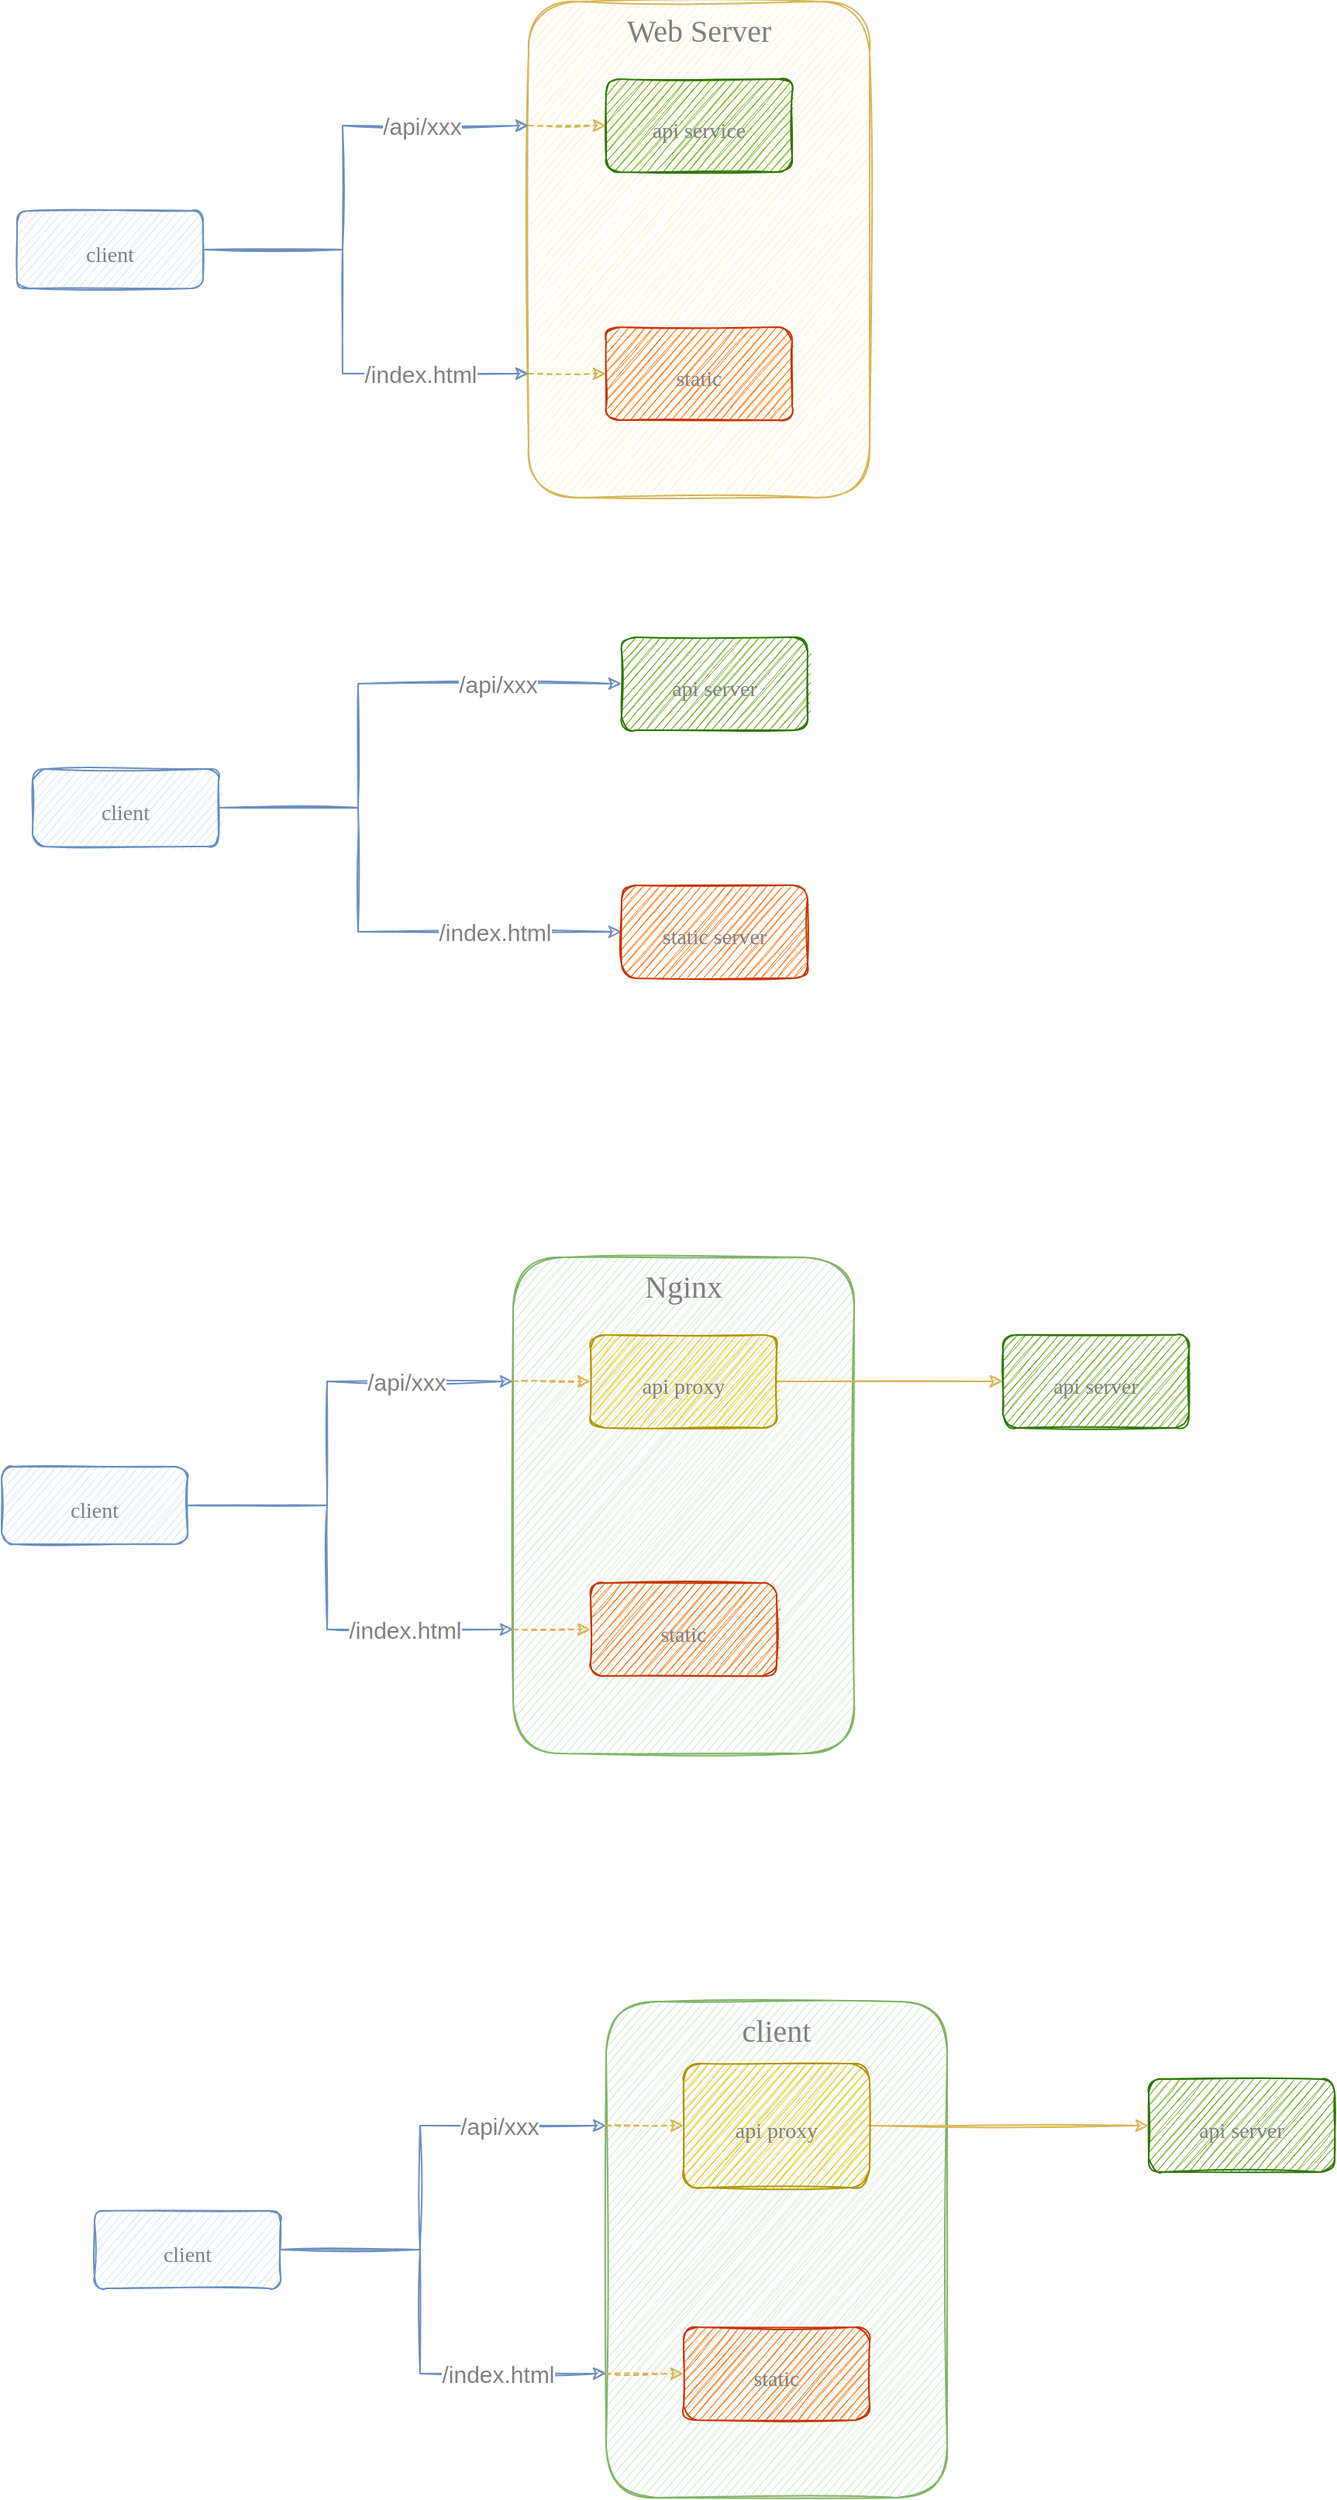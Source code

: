<mxfile version="16.0.2" type="device"><diagram id="4OY-cFR17t0x1f1eNj_K" name="第 1 页"><mxGraphModel dx="2365" dy="1680" grid="0" gridSize="10" guides="1" tooltips="1" connect="1" arrows="1" fold="1" page="1" pageScale="1" pageWidth="1169" pageHeight="1654" math="0" shadow="0"><root><mxCell id="0"/><mxCell id="1" parent="0"/><mxCell id="BOj2cAF0kPCYJOGoKhUb-1" value="&lt;font color=&quot;#808080&quot; face=&quot;Comic Sans MS&quot;&gt;Web Server&lt;/font&gt;" style="rounded=1;whiteSpace=wrap;html=1;fillColor=#fff2cc;strokeColor=#d6b656;sketch=1;labelPosition=center;verticalLabelPosition=middle;align=center;verticalAlign=top;fontSize=20;" parent="1" vertex="1"><mxGeometry x="440" y="170" width="220" height="320" as="geometry"/></mxCell><mxCell id="BOj2cAF0kPCYJOGoKhUb-10" style="edgeStyle=orthogonalEdgeStyle;rounded=0;orthogonalLoop=1;jettySize=auto;html=1;exitX=1;exitY=0.5;exitDx=0;exitDy=0;entryX=0;entryY=0.25;entryDx=0;entryDy=0;fontSize=20;sketch=1;strokeColor=#6C8EBF;" parent="1" source="BOj2cAF0kPCYJOGoKhUb-4" target="BOj2cAF0kPCYJOGoKhUb-1" edge="1"><mxGeometry relative="1" as="geometry"><Array as="points"><mxPoint x="320" y="330"/><mxPoint x="320" y="250"/></Array></mxGeometry></mxCell><mxCell id="BOj2cAF0kPCYJOGoKhUb-12" value="/api/xxx" style="edgeLabel;html=1;align=center;verticalAlign=middle;resizable=0;points=[];fontSize=15;fontColor=#808080;" parent="BOj2cAF0kPCYJOGoKhUb-10" vertex="1" connectable="0"><mxGeometry x="0.525" relative="1" as="geometry"><mxPoint as="offset"/></mxGeometry></mxCell><mxCell id="BOj2cAF0kPCYJOGoKhUb-11" style="edgeStyle=orthogonalEdgeStyle;rounded=0;orthogonalLoop=1;jettySize=auto;html=1;exitX=1;exitY=0.5;exitDx=0;exitDy=0;entryX=0;entryY=0.75;entryDx=0;entryDy=0;fontSize=20;sketch=1;strokeColor=#6C8EBF;" parent="1" source="BOj2cAF0kPCYJOGoKhUb-4" target="BOj2cAF0kPCYJOGoKhUb-1" edge="1"><mxGeometry relative="1" as="geometry"><Array as="points"><mxPoint x="320" y="330"/><mxPoint x="320" y="410"/></Array></mxGeometry></mxCell><mxCell id="BOj2cAF0kPCYJOGoKhUb-13" value="/index.html" style="edgeLabel;html=1;align=center;verticalAlign=middle;resizable=0;points=[];fontSize=15;fontColor=#808080;" parent="BOj2cAF0kPCYJOGoKhUb-11" vertex="1" connectable="0"><mxGeometry x="0.518" y="-1" relative="1" as="geometry"><mxPoint y="-1" as="offset"/></mxGeometry></mxCell><mxCell id="BOj2cAF0kPCYJOGoKhUb-4" value="&lt;font color=&quot;#808080&quot; face=&quot;Comic Sans MS&quot;&gt;&lt;span style=&quot;font-size: 14px&quot;&gt;client&lt;/span&gt;&lt;/font&gt;" style="rounded=1;whiteSpace=wrap;html=1;fillColor=#dae8fc;strokeColor=#6c8ebf;sketch=1;fontSize=20;" parent="1" vertex="1"><mxGeometry x="110" y="305" width="120" height="50" as="geometry"/></mxCell><mxCell id="BOj2cAF0kPCYJOGoKhUb-5" value="&lt;font color=&quot;#808080&quot; face=&quot;Comic Sans MS&quot;&gt;&lt;span style=&quot;font-size: 14px&quot;&gt;api service&lt;/span&gt;&lt;/font&gt;" style="rounded=1;whiteSpace=wrap;html=1;fillColor=#60a917;strokeColor=#2D7600;sketch=1;fontSize=20;fontColor=#ffffff;" parent="1" vertex="1"><mxGeometry x="490" y="220" width="120" height="60" as="geometry"/></mxCell><mxCell id="BOj2cAF0kPCYJOGoKhUb-6" value="&lt;font color=&quot;#808080&quot; face=&quot;Comic Sans MS&quot;&gt;&lt;span style=&quot;font-size: 14px&quot;&gt;static&lt;/span&gt;&lt;/font&gt;" style="rounded=1;whiteSpace=wrap;html=1;fillColor=#fa6800;strokeColor=#C73500;sketch=1;fontSize=20;fontColor=#000000;" parent="1" vertex="1"><mxGeometry x="490" y="380" width="120" height="60" as="geometry"/></mxCell><mxCell id="BOj2cAF0kPCYJOGoKhUb-14" value="" style="sketch=1;orthogonalLoop=1;jettySize=auto;html=1;fontFamily=Comic Sans MS;fontSize=14;fontColor=#666666;fillColor=#dae8fc;strokeColor=#D6B656;rounded=0;entryX=0;entryY=0.5;entryDx=0;entryDy=0;dashed=1;" parent="1" target="BOj2cAF0kPCYJOGoKhUb-5" edge="1"><mxGeometry relative="1" as="geometry"><mxPoint x="440" y="250" as="sourcePoint"/><mxPoint x="410" y="230" as="targetPoint"/></mxGeometry></mxCell><mxCell id="BOj2cAF0kPCYJOGoKhUb-15" value="" style="sketch=1;orthogonalLoop=1;jettySize=auto;html=1;fontFamily=Comic Sans MS;fontSize=14;fontColor=#666666;fillColor=#dae8fc;strokeColor=#D6B656;rounded=0;entryX=0;entryY=0.5;entryDx=0;entryDy=0;dashed=1;" parent="1" target="BOj2cAF0kPCYJOGoKhUb-6" edge="1"><mxGeometry relative="1" as="geometry"><mxPoint x="440" y="410" as="sourcePoint"/><mxPoint x="340" y="490" as="targetPoint"/></mxGeometry></mxCell><mxCell id="BOj2cAF0kPCYJOGoKhUb-18" style="edgeStyle=orthogonalEdgeStyle;rounded=0;orthogonalLoop=1;jettySize=auto;html=1;exitX=1;exitY=0.5;exitDx=0;exitDy=0;entryX=0;entryY=0.5;entryDx=0;entryDy=0;fontSize=20;sketch=1;strokeColor=#6C8EBF;" parent="1" source="BOj2cAF0kPCYJOGoKhUb-22" target="BOj2cAF0kPCYJOGoKhUb-23" edge="1"><mxGeometry relative="1" as="geometry"><Array as="points"><mxPoint x="330" y="690"/><mxPoint x="330" y="610"/></Array><mxPoint x="450" y="610" as="targetPoint"/></mxGeometry></mxCell><mxCell id="BOj2cAF0kPCYJOGoKhUb-19" value="/api/xxx" style="edgeLabel;html=1;align=center;verticalAlign=middle;resizable=0;points=[];fontSize=15;fontColor=#808080;" parent="BOj2cAF0kPCYJOGoKhUb-18" vertex="1" connectable="0"><mxGeometry x="0.525" relative="1" as="geometry"><mxPoint as="offset"/></mxGeometry></mxCell><mxCell id="BOj2cAF0kPCYJOGoKhUb-20" style="edgeStyle=orthogonalEdgeStyle;rounded=0;orthogonalLoop=1;jettySize=auto;html=1;exitX=1;exitY=0.5;exitDx=0;exitDy=0;entryX=0;entryY=0.5;entryDx=0;entryDy=0;fontSize=20;sketch=1;strokeColor=#6C8EBF;" parent="1" source="BOj2cAF0kPCYJOGoKhUb-22" target="BOj2cAF0kPCYJOGoKhUb-24" edge="1"><mxGeometry relative="1" as="geometry"><Array as="points"><mxPoint x="330" y="690"/><mxPoint x="330" y="770"/></Array><mxPoint x="450" y="770" as="targetPoint"/></mxGeometry></mxCell><mxCell id="BOj2cAF0kPCYJOGoKhUb-21" value="/index.html" style="edgeLabel;html=1;align=center;verticalAlign=middle;resizable=0;points=[];fontSize=15;fontColor=#808080;" parent="BOj2cAF0kPCYJOGoKhUb-20" vertex="1" connectable="0"><mxGeometry x="0.518" y="-1" relative="1" as="geometry"><mxPoint y="-1" as="offset"/></mxGeometry></mxCell><mxCell id="BOj2cAF0kPCYJOGoKhUb-22" value="&lt;font color=&quot;#808080&quot; face=&quot;Comic Sans MS&quot;&gt;&lt;span style=&quot;font-size: 14px&quot;&gt;client&lt;/span&gt;&lt;/font&gt;" style="rounded=1;whiteSpace=wrap;html=1;fillColor=#dae8fc;strokeColor=#6c8ebf;sketch=1;fontSize=20;" parent="1" vertex="1"><mxGeometry x="120" y="665" width="120" height="50" as="geometry"/></mxCell><mxCell id="BOj2cAF0kPCYJOGoKhUb-23" value="&lt;font color=&quot;#808080&quot; face=&quot;Comic Sans MS&quot;&gt;&lt;span style=&quot;font-size: 14px&quot;&gt;api server&lt;/span&gt;&lt;/font&gt;" style="rounded=1;whiteSpace=wrap;html=1;fillColor=#60a917;strokeColor=#2D7600;sketch=1;fontSize=20;fontColor=#ffffff;" parent="1" vertex="1"><mxGeometry x="500" y="580" width="120" height="60" as="geometry"/></mxCell><mxCell id="BOj2cAF0kPCYJOGoKhUb-24" value="&lt;font color=&quot;#808080&quot; face=&quot;Comic Sans MS&quot;&gt;&lt;span style=&quot;font-size: 14px&quot;&gt;static server&lt;/span&gt;&lt;/font&gt;" style="rounded=1;whiteSpace=wrap;html=1;fillColor=#fa6800;strokeColor=#C73500;sketch=1;fontSize=20;fontColor=#000000;" parent="1" vertex="1"><mxGeometry x="500" y="740" width="120" height="60" as="geometry"/></mxCell><mxCell id="BOj2cAF0kPCYJOGoKhUb-34" value="&lt;font color=&quot;#808080&quot; face=&quot;Comic Sans MS&quot;&gt;Nginx&lt;/font&gt;" style="rounded=1;whiteSpace=wrap;html=1;fillColor=#d5e8d4;strokeColor=#82b366;sketch=1;labelPosition=center;verticalLabelPosition=middle;align=center;verticalAlign=top;fontSize=20;" parent="1" vertex="1"><mxGeometry x="430" y="980" width="220" height="320" as="geometry"/></mxCell><mxCell id="BOj2cAF0kPCYJOGoKhUb-35" style="edgeStyle=orthogonalEdgeStyle;rounded=0;orthogonalLoop=1;jettySize=auto;html=1;exitX=1;exitY=0.5;exitDx=0;exitDy=0;entryX=0;entryY=0.25;entryDx=0;entryDy=0;fontSize=20;sketch=1;strokeColor=#6C8EBF;" parent="1" source="BOj2cAF0kPCYJOGoKhUb-39" target="BOj2cAF0kPCYJOGoKhUb-34" edge="1"><mxGeometry relative="1" as="geometry"><Array as="points"><mxPoint x="310" y="1140"/><mxPoint x="310" y="1060"/></Array></mxGeometry></mxCell><mxCell id="BOj2cAF0kPCYJOGoKhUb-36" value="/api/xxx" style="edgeLabel;html=1;align=center;verticalAlign=middle;resizable=0;points=[];fontSize=15;fontColor=#808080;" parent="BOj2cAF0kPCYJOGoKhUb-35" vertex="1" connectable="0"><mxGeometry x="0.525" relative="1" as="geometry"><mxPoint as="offset"/></mxGeometry></mxCell><mxCell id="BOj2cAF0kPCYJOGoKhUb-37" style="edgeStyle=orthogonalEdgeStyle;rounded=0;orthogonalLoop=1;jettySize=auto;html=1;exitX=1;exitY=0.5;exitDx=0;exitDy=0;entryX=0;entryY=0.75;entryDx=0;entryDy=0;fontSize=20;sketch=1;strokeColor=#6C8EBF;" parent="1" source="BOj2cAF0kPCYJOGoKhUb-39" target="BOj2cAF0kPCYJOGoKhUb-34" edge="1"><mxGeometry relative="1" as="geometry"><Array as="points"><mxPoint x="310" y="1140"/><mxPoint x="310" y="1220"/></Array></mxGeometry></mxCell><mxCell id="BOj2cAF0kPCYJOGoKhUb-38" value="/index.html" style="edgeLabel;html=1;align=center;verticalAlign=middle;resizable=0;points=[];fontSize=15;fontColor=#808080;" parent="BOj2cAF0kPCYJOGoKhUb-37" vertex="1" connectable="0"><mxGeometry x="0.518" y="-1" relative="1" as="geometry"><mxPoint y="-1" as="offset"/></mxGeometry></mxCell><mxCell id="BOj2cAF0kPCYJOGoKhUb-39" value="&lt;font color=&quot;#808080&quot; face=&quot;Comic Sans MS&quot;&gt;&lt;span style=&quot;font-size: 14px&quot;&gt;client&lt;/span&gt;&lt;/font&gt;" style="rounded=1;whiteSpace=wrap;html=1;fillColor=#dae8fc;strokeColor=#6c8ebf;sketch=1;fontSize=20;" parent="1" vertex="1"><mxGeometry x="100" y="1115" width="120" height="50" as="geometry"/></mxCell><mxCell id="BOj2cAF0kPCYJOGoKhUb-45" style="edgeStyle=none;rounded=0;sketch=1;orthogonalLoop=1;jettySize=auto;html=1;exitX=1;exitY=0.5;exitDx=0;exitDy=0;entryX=0;entryY=0.5;entryDx=0;entryDy=0;fontSize=15;fontColor=#808080;strokeColor=#D6B656;" parent="1" source="BOj2cAF0kPCYJOGoKhUb-40" target="BOj2cAF0kPCYJOGoKhUb-44" edge="1"><mxGeometry relative="1" as="geometry"/></mxCell><mxCell id="BOj2cAF0kPCYJOGoKhUb-40" value="&lt;font color=&quot;#808080&quot; face=&quot;Comic Sans MS&quot;&gt;&lt;span style=&quot;font-size: 14px&quot;&gt;api proxy&lt;/span&gt;&lt;/font&gt;" style="rounded=1;whiteSpace=wrap;html=1;fillColor=#e3c800;strokeColor=#B09500;sketch=1;fontSize=20;fontColor=#000000;" parent="1" vertex="1"><mxGeometry x="480" y="1030" width="120" height="60" as="geometry"/></mxCell><mxCell id="BOj2cAF0kPCYJOGoKhUb-41" value="&lt;font color=&quot;#808080&quot; face=&quot;Comic Sans MS&quot;&gt;&lt;span style=&quot;font-size: 14px&quot;&gt;static&lt;/span&gt;&lt;/font&gt;" style="rounded=1;whiteSpace=wrap;html=1;fillColor=#fa6800;strokeColor=#C73500;sketch=1;fontSize=20;fontColor=#000000;" parent="1" vertex="1"><mxGeometry x="480" y="1190" width="120" height="60" as="geometry"/></mxCell><mxCell id="BOj2cAF0kPCYJOGoKhUb-42" value="" style="sketch=1;orthogonalLoop=1;jettySize=auto;html=1;fontFamily=Comic Sans MS;fontSize=14;fontColor=#666666;fillColor=#dae8fc;strokeColor=#D6B656;rounded=0;entryX=0;entryY=0.5;entryDx=0;entryDy=0;dashed=1;" parent="1" target="BOj2cAF0kPCYJOGoKhUb-40" edge="1"><mxGeometry relative="1" as="geometry"><mxPoint x="430" y="1060" as="sourcePoint"/><mxPoint x="400" y="1040" as="targetPoint"/></mxGeometry></mxCell><mxCell id="BOj2cAF0kPCYJOGoKhUb-43" value="" style="sketch=1;orthogonalLoop=1;jettySize=auto;html=1;fontFamily=Comic Sans MS;fontSize=14;fontColor=#666666;fillColor=#dae8fc;strokeColor=#D6B656;rounded=0;entryX=0;entryY=0.5;entryDx=0;entryDy=0;dashed=1;" parent="1" target="BOj2cAF0kPCYJOGoKhUb-41" edge="1"><mxGeometry relative="1" as="geometry"><mxPoint x="430" y="1220" as="sourcePoint"/><mxPoint x="330" y="1300" as="targetPoint"/></mxGeometry></mxCell><mxCell id="BOj2cAF0kPCYJOGoKhUb-44" value="&lt;font color=&quot;#808080&quot; face=&quot;Comic Sans MS&quot;&gt;&lt;span style=&quot;font-size: 14px&quot;&gt;api server&lt;/span&gt;&lt;/font&gt;" style="rounded=1;whiteSpace=wrap;html=1;fillColor=#60a917;strokeColor=#2D7600;sketch=1;fontSize=20;fontColor=#ffffff;" parent="1" vertex="1"><mxGeometry x="746" y="1030" width="120" height="60" as="geometry"/></mxCell><mxCell id="BOj2cAF0kPCYJOGoKhUb-46" value="&lt;font color=&quot;#808080&quot; face=&quot;Comic Sans MS&quot;&gt;client&lt;/font&gt;" style="rounded=1;whiteSpace=wrap;html=1;fillColor=#d5e8d4;strokeColor=#82b366;sketch=1;labelPosition=center;verticalLabelPosition=middle;align=center;verticalAlign=top;fontSize=20;" parent="1" vertex="1"><mxGeometry x="490" y="1460" width="220" height="320" as="geometry"/></mxCell><mxCell id="BOj2cAF0kPCYJOGoKhUb-47" style="edgeStyle=orthogonalEdgeStyle;rounded=0;orthogonalLoop=1;jettySize=auto;html=1;exitX=1;exitY=0.5;exitDx=0;exitDy=0;entryX=0;entryY=0.25;entryDx=0;entryDy=0;fontSize=20;sketch=1;strokeColor=#6C8EBF;" parent="1" source="BOj2cAF0kPCYJOGoKhUb-51" target="BOj2cAF0kPCYJOGoKhUb-46" edge="1"><mxGeometry relative="1" as="geometry"><Array as="points"><mxPoint x="370" y="1620"/><mxPoint x="370" y="1540"/></Array></mxGeometry></mxCell><mxCell id="BOj2cAF0kPCYJOGoKhUb-48" value="/api/xxx" style="edgeLabel;html=1;align=center;verticalAlign=middle;resizable=0;points=[];fontSize=15;fontColor=#808080;" parent="BOj2cAF0kPCYJOGoKhUb-47" vertex="1" connectable="0"><mxGeometry x="0.525" relative="1" as="geometry"><mxPoint as="offset"/></mxGeometry></mxCell><mxCell id="BOj2cAF0kPCYJOGoKhUb-49" style="edgeStyle=orthogonalEdgeStyle;rounded=0;orthogonalLoop=1;jettySize=auto;html=1;exitX=1;exitY=0.5;exitDx=0;exitDy=0;entryX=0;entryY=0.75;entryDx=0;entryDy=0;fontSize=20;sketch=1;strokeColor=#6C8EBF;" parent="1" source="BOj2cAF0kPCYJOGoKhUb-51" target="BOj2cAF0kPCYJOGoKhUb-46" edge="1"><mxGeometry relative="1" as="geometry"><Array as="points"><mxPoint x="370" y="1620"/><mxPoint x="370" y="1700"/></Array></mxGeometry></mxCell><mxCell id="BOj2cAF0kPCYJOGoKhUb-50" value="/index.html" style="edgeLabel;html=1;align=center;verticalAlign=middle;resizable=0;points=[];fontSize=15;fontColor=#808080;" parent="BOj2cAF0kPCYJOGoKhUb-49" vertex="1" connectable="0"><mxGeometry x="0.518" y="-1" relative="1" as="geometry"><mxPoint y="-1" as="offset"/></mxGeometry></mxCell><mxCell id="BOj2cAF0kPCYJOGoKhUb-51" value="&lt;font color=&quot;#808080&quot; face=&quot;Comic Sans MS&quot;&gt;&lt;span style=&quot;font-size: 14px&quot;&gt;client&lt;/span&gt;&lt;/font&gt;" style="rounded=1;whiteSpace=wrap;html=1;fillColor=#dae8fc;strokeColor=#6c8ebf;sketch=1;fontSize=20;" parent="1" vertex="1"><mxGeometry x="160" y="1595" width="120" height="50" as="geometry"/></mxCell><mxCell id="BOj2cAF0kPCYJOGoKhUb-52" style="edgeStyle=none;rounded=0;sketch=1;orthogonalLoop=1;jettySize=auto;html=1;exitX=1;exitY=0.5;exitDx=0;exitDy=0;entryX=0;entryY=0.5;entryDx=0;entryDy=0;fontSize=15;fontColor=#808080;strokeColor=#D6B656;" parent="1" source="BOj2cAF0kPCYJOGoKhUb-53" target="BOj2cAF0kPCYJOGoKhUb-57" edge="1"><mxGeometry relative="1" as="geometry"/></mxCell><mxCell id="BOj2cAF0kPCYJOGoKhUb-53" value="&lt;font color=&quot;#808080&quot; face=&quot;Comic Sans MS&quot;&gt;&lt;span style=&quot;font-size: 14px&quot;&gt;api proxy&lt;/span&gt;&lt;/font&gt;" style="rounded=1;whiteSpace=wrap;html=1;fillColor=#e3c800;strokeColor=#B09500;sketch=1;fontSize=20;fontColor=#000000;" parent="1" vertex="1"><mxGeometry x="540" y="1500" width="120" height="80" as="geometry"/></mxCell><mxCell id="BOj2cAF0kPCYJOGoKhUb-54" value="&lt;font color=&quot;#808080&quot; face=&quot;Comic Sans MS&quot;&gt;&lt;span style=&quot;font-size: 14px&quot;&gt;static&lt;/span&gt;&lt;/font&gt;" style="rounded=1;whiteSpace=wrap;html=1;fillColor=#fa6800;strokeColor=#C73500;sketch=1;fontSize=20;fontColor=#000000;" parent="1" vertex="1"><mxGeometry x="540" y="1670" width="120" height="60" as="geometry"/></mxCell><mxCell id="BOj2cAF0kPCYJOGoKhUb-55" value="" style="sketch=1;orthogonalLoop=1;jettySize=auto;html=1;fontFamily=Comic Sans MS;fontSize=14;fontColor=#666666;fillColor=#dae8fc;strokeColor=#D6B656;rounded=0;entryX=0;entryY=0.5;entryDx=0;entryDy=0;dashed=1;" parent="1" target="BOj2cAF0kPCYJOGoKhUb-53" edge="1"><mxGeometry relative="1" as="geometry"><mxPoint x="490" y="1540" as="sourcePoint"/><mxPoint x="460" y="1520" as="targetPoint"/></mxGeometry></mxCell><mxCell id="BOj2cAF0kPCYJOGoKhUb-56" value="" style="sketch=1;orthogonalLoop=1;jettySize=auto;html=1;fontFamily=Comic Sans MS;fontSize=14;fontColor=#666666;fillColor=#dae8fc;strokeColor=#D6B656;rounded=0;entryX=0;entryY=0.5;entryDx=0;entryDy=0;dashed=1;" parent="1" target="BOj2cAF0kPCYJOGoKhUb-54" edge="1"><mxGeometry relative="1" as="geometry"><mxPoint x="490" y="1700" as="sourcePoint"/><mxPoint x="390" y="1780" as="targetPoint"/></mxGeometry></mxCell><mxCell id="BOj2cAF0kPCYJOGoKhUb-57" value="&lt;font color=&quot;#808080&quot; face=&quot;Comic Sans MS&quot;&gt;&lt;span style=&quot;font-size: 14px&quot;&gt;api server&lt;/span&gt;&lt;/font&gt;" style="rounded=1;whiteSpace=wrap;html=1;fillColor=#60a917;strokeColor=#2D7600;sketch=1;fontSize=20;fontColor=#ffffff;" parent="1" vertex="1"><mxGeometry x="840" y="1510" width="120" height="60" as="geometry"/></mxCell></root></mxGraphModel></diagram></mxfile>
